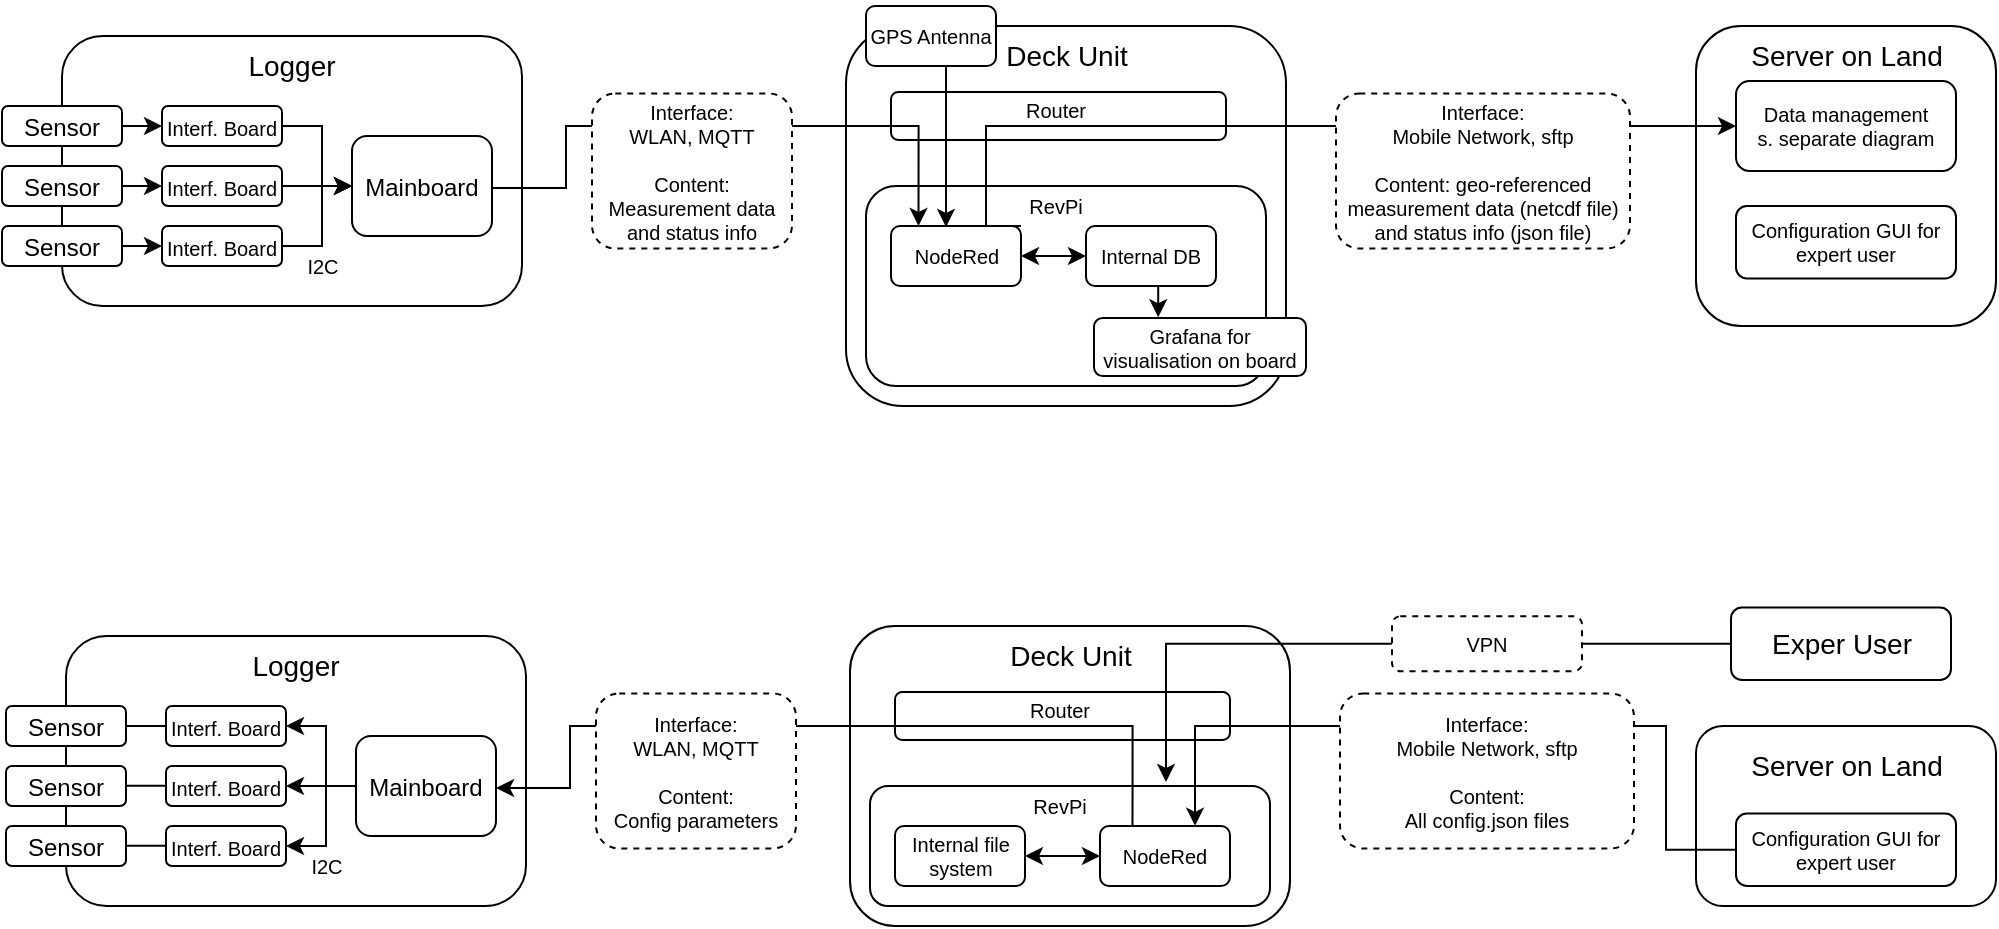 <mxfile version="16.1.2" type="device"><diagram name="Page-1" id="e7e014a7-5840-1c2e-5031-d8a46d1fe8dd"><mxGraphModel dx="1185" dy="-106" grid="1" gridSize="10" guides="1" tooltips="1" connect="1" arrows="1" fold="1" page="1" pageScale="1" pageWidth="1169" pageHeight="827" background="none" math="0" shadow="0"><root><mxCell id="0"/><mxCell id="1" parent="0"/><mxCell id="t-PmR7FipJ7InW9Uv0-l-78" value="" style="rounded=1;whiteSpace=wrap;html=1;" parent="1" vertex="1"><mxGeometry x="118" y="975" width="230" height="135" as="geometry"/></mxCell><mxCell id="t-PmR7FipJ7InW9Uv0-l-80" value="" style="rounded=1;whiteSpace=wrap;html=1;" parent="1" vertex="1"><mxGeometry x="510" y="970" width="220" height="190" as="geometry"/></mxCell><mxCell id="t-PmR7FipJ7InW9Uv0-l-82" value="" style="rounded=1;whiteSpace=wrap;html=1;" parent="1" vertex="1"><mxGeometry x="935" y="970" width="150" height="150" as="geometry"/></mxCell><mxCell id="t-PmR7FipJ7InW9Uv0-l-83" value="&lt;font style=&quot;font-size: 14px&quot;&gt;Logger&lt;/font&gt;" style="text;html=1;strokeColor=none;fillColor=none;align=center;verticalAlign=middle;whiteSpace=wrap;rounded=0;" parent="1" vertex="1"><mxGeometry x="203" y="975" width="60" height="30" as="geometry"/></mxCell><mxCell id="t-PmR7FipJ7InW9Uv0-l-84" value="&lt;font style=&quot;font-size: 14px&quot;&gt;Deck Unit&lt;/font&gt;" style="text;html=1;strokeColor=none;fillColor=none;align=center;verticalAlign=middle;whiteSpace=wrap;rounded=0;" parent="1" vertex="1"><mxGeometry x="582.5" y="970" width="75" height="30" as="geometry"/></mxCell><mxCell id="t-PmR7FipJ7InW9Uv0-l-85" value="&lt;font style=&quot;font-size: 14px&quot;&gt;Server on Land&lt;/font&gt;" style="text;html=1;strokeColor=none;fillColor=none;align=center;verticalAlign=middle;whiteSpace=wrap;rounded=0;" parent="1" vertex="1"><mxGeometry x="952.5" y="970" width="115" height="30" as="geometry"/></mxCell><mxCell id="t-PmR7FipJ7InW9Uv0-l-93" style="edgeStyle=orthogonalEdgeStyle;rounded=0;orthogonalLoop=1;jettySize=auto;html=1;exitX=1;exitY=0.5;exitDx=0;exitDy=0;entryX=0;entryY=0.5;entryDx=0;entryDy=0;fontSize=12;" parent="1" source="t-PmR7FipJ7InW9Uv0-l-87" target="t-PmR7FipJ7InW9Uv0-l-90" edge="1"><mxGeometry relative="1" as="geometry"/></mxCell><mxCell id="t-PmR7FipJ7InW9Uv0-l-87" value="&lt;font style=&quot;font-size: 12px&quot;&gt;Sensor&lt;/font&gt;" style="rounded=1;whiteSpace=wrap;html=1;fontSize=14;" parent="1" vertex="1"><mxGeometry x="88" y="1010" width="60" height="20" as="geometry"/></mxCell><mxCell id="t-PmR7FipJ7InW9Uv0-l-94" style="edgeStyle=orthogonalEdgeStyle;rounded=0;orthogonalLoop=1;jettySize=auto;html=1;exitX=1;exitY=0.5;exitDx=0;exitDy=0;entryX=0;entryY=0.5;entryDx=0;entryDy=0;fontSize=12;" parent="1" source="t-PmR7FipJ7InW9Uv0-l-88" target="t-PmR7FipJ7InW9Uv0-l-91" edge="1"><mxGeometry relative="1" as="geometry"/></mxCell><mxCell id="t-PmR7FipJ7InW9Uv0-l-88" value="&lt;font style=&quot;font-size: 12px&quot;&gt;Sensor&lt;/font&gt;" style="rounded=1;whiteSpace=wrap;html=1;fontSize=14;" parent="1" vertex="1"><mxGeometry x="88" y="1040" width="60" height="20" as="geometry"/></mxCell><mxCell id="t-PmR7FipJ7InW9Uv0-l-95" style="edgeStyle=orthogonalEdgeStyle;rounded=0;orthogonalLoop=1;jettySize=auto;html=1;exitX=1;exitY=0.5;exitDx=0;exitDy=0;entryX=0;entryY=0.5;entryDx=0;entryDy=0;fontSize=12;" parent="1" source="t-PmR7FipJ7InW9Uv0-l-89" target="t-PmR7FipJ7InW9Uv0-l-92" edge="1"><mxGeometry relative="1" as="geometry"/></mxCell><mxCell id="t-PmR7FipJ7InW9Uv0-l-89" value="&lt;font style=&quot;font-size: 12px&quot;&gt;Sensor&lt;/font&gt;" style="rounded=1;whiteSpace=wrap;html=1;fontSize=14;" parent="1" vertex="1"><mxGeometry x="88" y="1070" width="60" height="20" as="geometry"/></mxCell><mxCell id="t-PmR7FipJ7InW9Uv0-l-98" value="I2C" style="edgeStyle=orthogonalEdgeStyle;rounded=0;orthogonalLoop=1;jettySize=auto;html=1;exitX=1;exitY=0.5;exitDx=0;exitDy=0;entryX=0;entryY=0.5;entryDx=0;entryDy=0;fontSize=10;" parent="1" source="t-PmR7FipJ7InW9Uv0-l-90" target="t-PmR7FipJ7InW9Uv0-l-96" edge="1"><mxGeometry x="0.538" y="-40" relative="1" as="geometry"><mxPoint as="offset"/></mxGeometry></mxCell><mxCell id="t-PmR7FipJ7InW9Uv0-l-90" value="&lt;font style=&quot;font-size: 10px&quot;&gt;Interf. Board&lt;/font&gt;" style="rounded=1;whiteSpace=wrap;html=1;fontSize=14;" parent="1" vertex="1"><mxGeometry x="168" y="1010" width="60" height="20" as="geometry"/></mxCell><mxCell id="t-PmR7FipJ7InW9Uv0-l-99" style="edgeStyle=orthogonalEdgeStyle;rounded=0;orthogonalLoop=1;jettySize=auto;html=1;entryX=0;entryY=0.5;entryDx=0;entryDy=0;fontSize=10;" parent="1" source="t-PmR7FipJ7InW9Uv0-l-91" target="t-PmR7FipJ7InW9Uv0-l-96" edge="1"><mxGeometry relative="1" as="geometry"/></mxCell><mxCell id="t-PmR7FipJ7InW9Uv0-l-91" value="&lt;span style=&quot;font-size: 10px&quot;&gt;Interf. Board&lt;/span&gt;" style="rounded=1;whiteSpace=wrap;html=1;fontSize=14;" parent="1" vertex="1"><mxGeometry x="168" y="1040" width="60" height="20" as="geometry"/></mxCell><mxCell id="t-PmR7FipJ7InW9Uv0-l-97" style="edgeStyle=orthogonalEdgeStyle;rounded=0;orthogonalLoop=1;jettySize=auto;html=1;exitX=1;exitY=0.5;exitDx=0;exitDy=0;entryX=0;entryY=0.5;entryDx=0;entryDy=0;fontSize=10;" parent="1" source="t-PmR7FipJ7InW9Uv0-l-92" target="t-PmR7FipJ7InW9Uv0-l-96" edge="1"><mxGeometry relative="1" as="geometry"/></mxCell><mxCell id="t-PmR7FipJ7InW9Uv0-l-92" value="&lt;span style=&quot;font-size: 10px&quot;&gt;Interf. Board&lt;/span&gt;" style="rounded=1;whiteSpace=wrap;html=1;fontSize=14;" parent="1" vertex="1"><mxGeometry x="168" y="1070" width="60" height="20" as="geometry"/></mxCell><mxCell id="t-PmR7FipJ7InW9Uv0-l-96" value="&lt;font style=&quot;font-size: 12px&quot;&gt;Mainboard&lt;/font&gt;" style="rounded=1;whiteSpace=wrap;html=1;fontSize=14;" parent="1" vertex="1"><mxGeometry x="263" y="1025" width="70" height="50" as="geometry"/></mxCell><mxCell id="t-PmR7FipJ7InW9Uv0-l-104" value="" style="rounded=1;whiteSpace=wrap;html=1;fontSize=10;" parent="1" vertex="1"><mxGeometry x="520" y="1050" width="200" height="100" as="geometry"/></mxCell><mxCell id="t-PmR7FipJ7InW9Uv0-l-106" value="Internal DB" style="rounded=1;whiteSpace=wrap;html=1;fontSize=10;" parent="1" vertex="1"><mxGeometry x="630" y="1070" width="65" height="30" as="geometry"/></mxCell><mxCell id="t-PmR7FipJ7InW9Uv0-l-103" value="" style="rounded=1;whiteSpace=wrap;html=1;fontSize=10;" parent="1" vertex="1"><mxGeometry x="532.5" y="1003" width="167.5" height="24" as="geometry"/></mxCell><mxCell id="t-PmR7FipJ7InW9Uv0-l-107" value="" style="edgeStyle=orthogonalEdgeStyle;rounded=0;orthogonalLoop=1;jettySize=auto;html=1;fontSize=10;endArrow=classic;endFill=1;entryX=0.25;entryY=0;entryDx=0;entryDy=0;exitX=1;exitY=0.5;exitDx=0;exitDy=0;" parent="1" source="t-PmR7FipJ7InW9Uv0-l-96" edge="1"><mxGeometry relative="1" as="geometry"><mxPoint x="360" y="1042.5" as="sourcePoint"/><mxPoint x="546.25" y="1070" as="targetPoint"/><Array as="points"><mxPoint x="370" y="1051"/><mxPoint x="370" y="1020"/><mxPoint x="546" y="1020"/></Array></mxGeometry></mxCell><mxCell id="t-PmR7FipJ7InW9Uv0-l-110" style="edgeStyle=orthogonalEdgeStyle;rounded=0;orthogonalLoop=1;jettySize=auto;html=1;exitX=1;exitY=0.5;exitDx=0;exitDy=0;entryX=0.428;entryY=0.017;entryDx=0;entryDy=0;fontSize=10;endArrow=classic;endFill=1;entryPerimeter=0;" parent="1" source="t-PmR7FipJ7InW9Uv0-l-108" target="t-PmR7FipJ7InW9Uv0-l-114" edge="1"><mxGeometry relative="1" as="geometry"><Array as="points"><mxPoint x="585" y="965"/><mxPoint x="560" y="965"/><mxPoint x="560" y="1071"/></Array><mxPoint x="578.75" y="1070" as="targetPoint"/></mxGeometry></mxCell><mxCell id="t-PmR7FipJ7InW9Uv0-l-108" value="GPS Antenna" style="rounded=1;whiteSpace=wrap;html=1;fontSize=10;" parent="1" vertex="1"><mxGeometry x="520" y="960" width="65" height="30" as="geometry"/></mxCell><mxCell id="t-PmR7FipJ7InW9Uv0-l-112" value="RevPi" style="text;html=1;strokeColor=none;fillColor=none;align=center;verticalAlign=middle;whiteSpace=wrap;rounded=0;fontSize=10;" parent="1" vertex="1"><mxGeometry x="585" y="1045" width="60" height="30" as="geometry"/></mxCell><mxCell id="t-PmR7FipJ7InW9Uv0-l-100" value="Interface: &lt;br&gt;WLAN, MQTT&lt;br&gt;&lt;br&gt;Content:&lt;br&gt;Measurement data and status info" style="rounded=1;whiteSpace=wrap;html=1;fontSize=10;dashed=1;" parent="1" vertex="1"><mxGeometry x="383" y="1003.75" width="100" height="77.5" as="geometry"/></mxCell><mxCell id="t-PmR7FipJ7InW9Uv0-l-116" style="edgeStyle=orthogonalEdgeStyle;rounded=0;orthogonalLoop=1;jettySize=auto;html=1;fontSize=10;endArrow=classic;endFill=1;startArrow=classic;startFill=1;" parent="1" source="t-PmR7FipJ7InW9Uv0-l-114" target="t-PmR7FipJ7InW9Uv0-l-106" edge="1"><mxGeometry relative="1" as="geometry"/></mxCell><mxCell id="t-PmR7FipJ7InW9Uv0-l-118" style="edgeStyle=orthogonalEdgeStyle;rounded=0;orthogonalLoop=1;jettySize=auto;html=1;fontSize=10;startArrow=none;startFill=0;endArrow=classic;endFill=1;exitX=0.5;exitY=1;exitDx=0;exitDy=0;entryX=0.303;entryY=-0.014;entryDx=0;entryDy=0;entryPerimeter=0;" parent="1" source="t-PmR7FipJ7InW9Uv0-l-106" target="t-PmR7FipJ7InW9Uv0-l-117" edge="1"><mxGeometry relative="1" as="geometry"><mxPoint x="670" y="1120" as="targetPoint"/></mxGeometry></mxCell><mxCell id="t-PmR7FipJ7InW9Uv0-l-125" style="edgeStyle=orthogonalEdgeStyle;rounded=0;orthogonalLoop=1;jettySize=auto;html=1;exitX=1;exitY=0;exitDx=0;exitDy=0;entryX=0;entryY=0.5;entryDx=0;entryDy=0;fontSize=10;startArrow=none;startFill=0;endArrow=classic;endFill=1;" parent="1" source="t-PmR7FipJ7InW9Uv0-l-114" target="t-PmR7FipJ7InW9Uv0-l-122" edge="1"><mxGeometry relative="1" as="geometry"><Array as="points"><mxPoint x="580" y="1070"/><mxPoint x="580" y="1020"/></Array></mxGeometry></mxCell><mxCell id="t-PmR7FipJ7InW9Uv0-l-114" value="NodeRed" style="rounded=1;whiteSpace=wrap;html=1;fontSize=10;" parent="1" vertex="1"><mxGeometry x="532.5" y="1070" width="65" height="30" as="geometry"/></mxCell><mxCell id="t-PmR7FipJ7InW9Uv0-l-117" value="Grafana for &lt;br&gt;visualisation on board" style="rounded=1;whiteSpace=wrap;html=1;fontSize=10;" parent="1" vertex="1"><mxGeometry x="634" y="1116" width="106" height="29" as="geometry"/></mxCell><mxCell id="t-PmR7FipJ7InW9Uv0-l-121" value="Interface: &lt;br&gt;Mobile Network,&amp;nbsp;sftp&lt;br&gt;&lt;br&gt;Content: geo-referenced measurement data&amp;nbsp;(netcdf file) and status info (json file)&lt;u&gt;&lt;br&gt;&lt;/u&gt;" style="rounded=1;whiteSpace=wrap;html=1;fontSize=10;dashed=1;" parent="1" vertex="1"><mxGeometry x="755" y="1003.75" width="147" height="77.5" as="geometry"/></mxCell><mxCell id="t-PmR7FipJ7InW9Uv0-l-122" value="Data management&lt;br&gt;s. separate diagram" style="rounded=1;whiteSpace=wrap;html=1;fontSize=10;" parent="1" vertex="1"><mxGeometry x="955" y="997.5" width="110" height="45" as="geometry"/></mxCell><mxCell id="t-PmR7FipJ7InW9Uv0-l-123" value="Configuration GUI for expert user" style="rounded=1;whiteSpace=wrap;html=1;fontSize=10;" parent="1" vertex="1"><mxGeometry x="955" y="1060" width="110" height="36.25" as="geometry"/></mxCell><mxCell id="oCfP9vnub-bapUn7uCuJ-3" value="&lt;font style=&quot;font-size: 10px&quot;&gt;Router&lt;/font&gt;" style="text;html=1;strokeColor=none;fillColor=none;align=center;verticalAlign=middle;whiteSpace=wrap;rounded=0;" vertex="1" parent="1"><mxGeometry x="585" y="997" width="60" height="30" as="geometry"/></mxCell><mxCell id="oCfP9vnub-bapUn7uCuJ-4" value="" style="rounded=1;whiteSpace=wrap;html=1;" vertex="1" parent="1"><mxGeometry x="120" y="1275" width="230" height="135" as="geometry"/></mxCell><mxCell id="oCfP9vnub-bapUn7uCuJ-5" value="" style="rounded=1;whiteSpace=wrap;html=1;" vertex="1" parent="1"><mxGeometry x="512" y="1270" width="220" height="150" as="geometry"/></mxCell><mxCell id="oCfP9vnub-bapUn7uCuJ-6" value="" style="rounded=1;whiteSpace=wrap;html=1;" vertex="1" parent="1"><mxGeometry x="935" y="1320" width="150" height="90" as="geometry"/></mxCell><mxCell id="oCfP9vnub-bapUn7uCuJ-7" value="&lt;font style=&quot;font-size: 14px&quot;&gt;Logger&lt;/font&gt;" style="text;html=1;strokeColor=none;fillColor=none;align=center;verticalAlign=middle;whiteSpace=wrap;rounded=0;" vertex="1" parent="1"><mxGeometry x="205" y="1275" width="60" height="30" as="geometry"/></mxCell><mxCell id="oCfP9vnub-bapUn7uCuJ-8" value="&lt;font style=&quot;font-size: 14px&quot;&gt;Deck Unit&lt;/font&gt;" style="text;html=1;strokeColor=none;fillColor=none;align=center;verticalAlign=middle;whiteSpace=wrap;rounded=0;" vertex="1" parent="1"><mxGeometry x="584.5" y="1270" width="75" height="30" as="geometry"/></mxCell><mxCell id="oCfP9vnub-bapUn7uCuJ-9" value="&lt;font style=&quot;font-size: 14px&quot;&gt;Server on Land&lt;/font&gt;" style="text;html=1;strokeColor=none;fillColor=none;align=center;verticalAlign=middle;whiteSpace=wrap;rounded=0;" vertex="1" parent="1"><mxGeometry x="953" y="1325" width="115" height="30" as="geometry"/></mxCell><mxCell id="oCfP9vnub-bapUn7uCuJ-11" value="&lt;font style=&quot;font-size: 12px&quot;&gt;Sensor&lt;/font&gt;" style="rounded=1;whiteSpace=wrap;html=1;fontSize=14;" vertex="1" parent="1"><mxGeometry x="90" y="1310" width="60" height="20" as="geometry"/></mxCell><mxCell id="oCfP9vnub-bapUn7uCuJ-13" value="&lt;font style=&quot;font-size: 12px&quot;&gt;Sensor&lt;/font&gt;" style="rounded=1;whiteSpace=wrap;html=1;fontSize=14;" vertex="1" parent="1"><mxGeometry x="90" y="1340" width="60" height="20" as="geometry"/></mxCell><mxCell id="oCfP9vnub-bapUn7uCuJ-15" value="&lt;font style=&quot;font-size: 12px&quot;&gt;Sensor&lt;/font&gt;" style="rounded=1;whiteSpace=wrap;html=1;fontSize=14;" vertex="1" parent="1"><mxGeometry x="90" y="1370" width="60" height="20" as="geometry"/></mxCell><mxCell id="oCfP9vnub-bapUn7uCuJ-16" value="I2C" style="edgeStyle=orthogonalEdgeStyle;rounded=0;orthogonalLoop=1;jettySize=auto;html=1;exitX=1;exitY=0.5;exitDx=0;exitDy=0;entryX=0;entryY=0.5;entryDx=0;entryDy=0;fontSize=10;startArrow=classic;startFill=1;endArrow=none;endFill=0;" edge="1" parent="1" source="oCfP9vnub-bapUn7uCuJ-17" target="oCfP9vnub-bapUn7uCuJ-22"><mxGeometry x="0.538" y="-40" relative="1" as="geometry"><mxPoint as="offset"/></mxGeometry></mxCell><mxCell id="oCfP9vnub-bapUn7uCuJ-17" value="&lt;font style=&quot;font-size: 10px&quot;&gt;Interf. Board&lt;/font&gt;" style="rounded=1;whiteSpace=wrap;html=1;fontSize=14;" vertex="1" parent="1"><mxGeometry x="170" y="1310" width="60" height="20" as="geometry"/></mxCell><mxCell id="oCfP9vnub-bapUn7uCuJ-18" style="edgeStyle=orthogonalEdgeStyle;rounded=0;orthogonalLoop=1;jettySize=auto;html=1;entryX=0;entryY=0.5;entryDx=0;entryDy=0;fontSize=10;startArrow=classic;startFill=1;endArrow=none;endFill=0;" edge="1" parent="1" source="oCfP9vnub-bapUn7uCuJ-19" target="oCfP9vnub-bapUn7uCuJ-22"><mxGeometry relative="1" as="geometry"/></mxCell><mxCell id="oCfP9vnub-bapUn7uCuJ-19" value="&lt;span style=&quot;font-size: 10px&quot;&gt;Interf. Board&lt;/span&gt;" style="rounded=1;whiteSpace=wrap;html=1;fontSize=14;" vertex="1" parent="1"><mxGeometry x="170" y="1340" width="60" height="20" as="geometry"/></mxCell><mxCell id="oCfP9vnub-bapUn7uCuJ-20" style="edgeStyle=orthogonalEdgeStyle;rounded=0;orthogonalLoop=1;jettySize=auto;html=1;exitX=1;exitY=0.5;exitDx=0;exitDy=0;entryX=0;entryY=0.5;entryDx=0;entryDy=0;fontSize=10;startArrow=classic;startFill=1;endArrow=none;endFill=0;" edge="1" parent="1" source="oCfP9vnub-bapUn7uCuJ-21" target="oCfP9vnub-bapUn7uCuJ-22"><mxGeometry relative="1" as="geometry"/></mxCell><mxCell id="oCfP9vnub-bapUn7uCuJ-21" value="&lt;span style=&quot;font-size: 10px&quot;&gt;Interf. Board&lt;/span&gt;" style="rounded=1;whiteSpace=wrap;html=1;fontSize=14;" vertex="1" parent="1"><mxGeometry x="170" y="1370" width="60" height="20" as="geometry"/></mxCell><mxCell id="oCfP9vnub-bapUn7uCuJ-22" value="&lt;font style=&quot;font-size: 12px&quot;&gt;Mainboard&lt;/font&gt;" style="rounded=1;whiteSpace=wrap;html=1;fontSize=14;" vertex="1" parent="1"><mxGeometry x="265" y="1325" width="70" height="50" as="geometry"/></mxCell><mxCell id="oCfP9vnub-bapUn7uCuJ-23" value="" style="rounded=1;whiteSpace=wrap;html=1;fontSize=10;" vertex="1" parent="1"><mxGeometry x="522" y="1350" width="200" height="60" as="geometry"/></mxCell><mxCell id="oCfP9vnub-bapUn7uCuJ-24" value="Internal file system" style="rounded=1;whiteSpace=wrap;html=1;fontSize=10;" vertex="1" parent="1"><mxGeometry x="534.5" y="1370" width="65" height="30" as="geometry"/></mxCell><mxCell id="oCfP9vnub-bapUn7uCuJ-25" value="" style="rounded=1;whiteSpace=wrap;html=1;fontSize=10;" vertex="1" parent="1"><mxGeometry x="534.5" y="1303" width="167.5" height="24" as="geometry"/></mxCell><mxCell id="oCfP9vnub-bapUn7uCuJ-26" value="" style="edgeStyle=orthogonalEdgeStyle;rounded=0;orthogonalLoop=1;jettySize=auto;html=1;fontSize=10;endArrow=none;endFill=0;entryX=0.25;entryY=0;entryDx=0;entryDy=0;startArrow=classic;startFill=1;" edge="1" parent="1" target="oCfP9vnub-bapUn7uCuJ-34"><mxGeometry relative="1" as="geometry"><mxPoint x="335" y="1351" as="sourcePoint"/><mxPoint x="548.25" y="1370" as="targetPoint"/><Array as="points"><mxPoint x="372" y="1351"/><mxPoint x="372" y="1320"/><mxPoint x="653" y="1320"/></Array></mxGeometry></mxCell><mxCell id="oCfP9vnub-bapUn7uCuJ-29" value="RevPi" style="text;html=1;strokeColor=none;fillColor=none;align=center;verticalAlign=middle;whiteSpace=wrap;rounded=0;fontSize=10;" vertex="1" parent="1"><mxGeometry x="587" y="1345" width="60" height="30" as="geometry"/></mxCell><mxCell id="oCfP9vnub-bapUn7uCuJ-30" value="Interface: &lt;br&gt;WLAN, MQTT&lt;br&gt;&lt;br&gt;Content:&lt;br&gt;Config parameters" style="rounded=1;whiteSpace=wrap;html=1;fontSize=10;dashed=1;" vertex="1" parent="1"><mxGeometry x="385" y="1303.75" width="100" height="77.5" as="geometry"/></mxCell><mxCell id="oCfP9vnub-bapUn7uCuJ-31" style="edgeStyle=orthogonalEdgeStyle;rounded=0;orthogonalLoop=1;jettySize=auto;html=1;fontSize=10;endArrow=classic;endFill=1;startArrow=classic;startFill=1;" edge="1" parent="1" source="oCfP9vnub-bapUn7uCuJ-34" target="oCfP9vnub-bapUn7uCuJ-24"><mxGeometry relative="1" as="geometry"/></mxCell><mxCell id="oCfP9vnub-bapUn7uCuJ-33" style="edgeStyle=orthogonalEdgeStyle;rounded=0;orthogonalLoop=1;jettySize=auto;html=1;exitX=0.731;exitY=-0.004;exitDx=0;exitDy=0;fontSize=10;startArrow=classic;startFill=1;endArrow=none;endFill=0;exitPerimeter=0;entryX=0;entryY=0.5;entryDx=0;entryDy=0;" edge="1" parent="1" source="oCfP9vnub-bapUn7uCuJ-34" target="oCfP9vnub-bapUn7uCuJ-38"><mxGeometry relative="1" as="geometry"><Array as="points"><mxPoint x="684" y="1320"/><mxPoint x="920" y="1320"/><mxPoint x="920" y="1382"/></Array><mxPoint x="920" y="1320" as="targetPoint"/></mxGeometry></mxCell><mxCell id="oCfP9vnub-bapUn7uCuJ-34" value="NodeRed" style="rounded=1;whiteSpace=wrap;html=1;fontSize=10;" vertex="1" parent="1"><mxGeometry x="637" y="1370" width="65" height="30" as="geometry"/></mxCell><mxCell id="oCfP9vnub-bapUn7uCuJ-36" value="Interface: &lt;br&gt;Mobile Network, sftp&lt;br&gt;&lt;br&gt;Content:&lt;br&gt;All config.json files" style="rounded=1;whiteSpace=wrap;html=1;fontSize=10;dashed=1;" vertex="1" parent="1"><mxGeometry x="757" y="1303.75" width="147" height="77.5" as="geometry"/></mxCell><mxCell id="oCfP9vnub-bapUn7uCuJ-38" value="Configuration GUI for expert user" style="rounded=1;whiteSpace=wrap;html=1;fontSize=10;" vertex="1" parent="1"><mxGeometry x="955" y="1363.75" width="110" height="36.25" as="geometry"/></mxCell><mxCell id="oCfP9vnub-bapUn7uCuJ-39" value="&lt;font style=&quot;font-size: 10px&quot;&gt;Router&lt;/font&gt;" style="text;html=1;strokeColor=none;fillColor=none;align=center;verticalAlign=middle;whiteSpace=wrap;rounded=0;" vertex="1" parent="1"><mxGeometry x="587" y="1297" width="60" height="30" as="geometry"/></mxCell><mxCell id="oCfP9vnub-bapUn7uCuJ-43" value="&lt;span style=&quot;font-size: 14px&quot;&gt;Exper User&lt;/span&gt;" style="rounded=1;whiteSpace=wrap;html=1;fontSize=10;" vertex="1" parent="1"><mxGeometry x="952.5" y="1260.75" width="110" height="36.25" as="geometry"/></mxCell><mxCell id="oCfP9vnub-bapUn7uCuJ-44" style="edgeStyle=orthogonalEdgeStyle;rounded=0;orthogonalLoop=1;jettySize=auto;html=1;fontSize=10;startArrow=classic;startFill=1;endArrow=none;endFill=0;entryX=0;entryY=0.5;entryDx=0;entryDy=0;" edge="1" parent="1" target="oCfP9vnub-bapUn7uCuJ-43"><mxGeometry relative="1" as="geometry"><Array as="points"><mxPoint x="670" y="1279"/></Array><mxPoint x="670" y="1348" as="sourcePoint"/><mxPoint x="1032.5" y="1360.005" as="targetPoint"/></mxGeometry></mxCell><mxCell id="oCfP9vnub-bapUn7uCuJ-45" value="VPN" style="rounded=1;whiteSpace=wrap;html=1;fontSize=10;dashed=1;" vertex="1" parent="1"><mxGeometry x="783" y="1265.13" width="95" height="27.5" as="geometry"/></mxCell><mxCell id="oCfP9vnub-bapUn7uCuJ-46" value="" style="endArrow=none;html=1;rounded=0;fontSize=10;exitX=1;exitY=0.5;exitDx=0;exitDy=0;entryX=0;entryY=0.5;entryDx=0;entryDy=0;" edge="1" parent="1" source="oCfP9vnub-bapUn7uCuJ-11" target="oCfP9vnub-bapUn7uCuJ-17"><mxGeometry width="50" height="50" relative="1" as="geometry"><mxPoint x="228" y="1250" as="sourcePoint"/><mxPoint x="278" y="1200" as="targetPoint"/></mxGeometry></mxCell><mxCell id="oCfP9vnub-bapUn7uCuJ-47" value="" style="endArrow=none;html=1;rounded=0;fontSize=10;exitX=1;exitY=0.5;exitDx=0;exitDy=0;entryX=0;entryY=0.5;entryDx=0;entryDy=0;" edge="1" parent="1"><mxGeometry width="50" height="50" relative="1" as="geometry"><mxPoint x="150" y="1349.89" as="sourcePoint"/><mxPoint x="170" y="1349.89" as="targetPoint"/></mxGeometry></mxCell><mxCell id="oCfP9vnub-bapUn7uCuJ-48" value="" style="endArrow=none;html=1;rounded=0;fontSize=10;exitX=1;exitY=0.5;exitDx=0;exitDy=0;entryX=0;entryY=0.5;entryDx=0;entryDy=0;" edge="1" parent="1"><mxGeometry width="50" height="50" relative="1" as="geometry"><mxPoint x="150" y="1379.89" as="sourcePoint"/><mxPoint x="170" y="1379.89" as="targetPoint"/></mxGeometry></mxCell></root></mxGraphModel></diagram></mxfile>